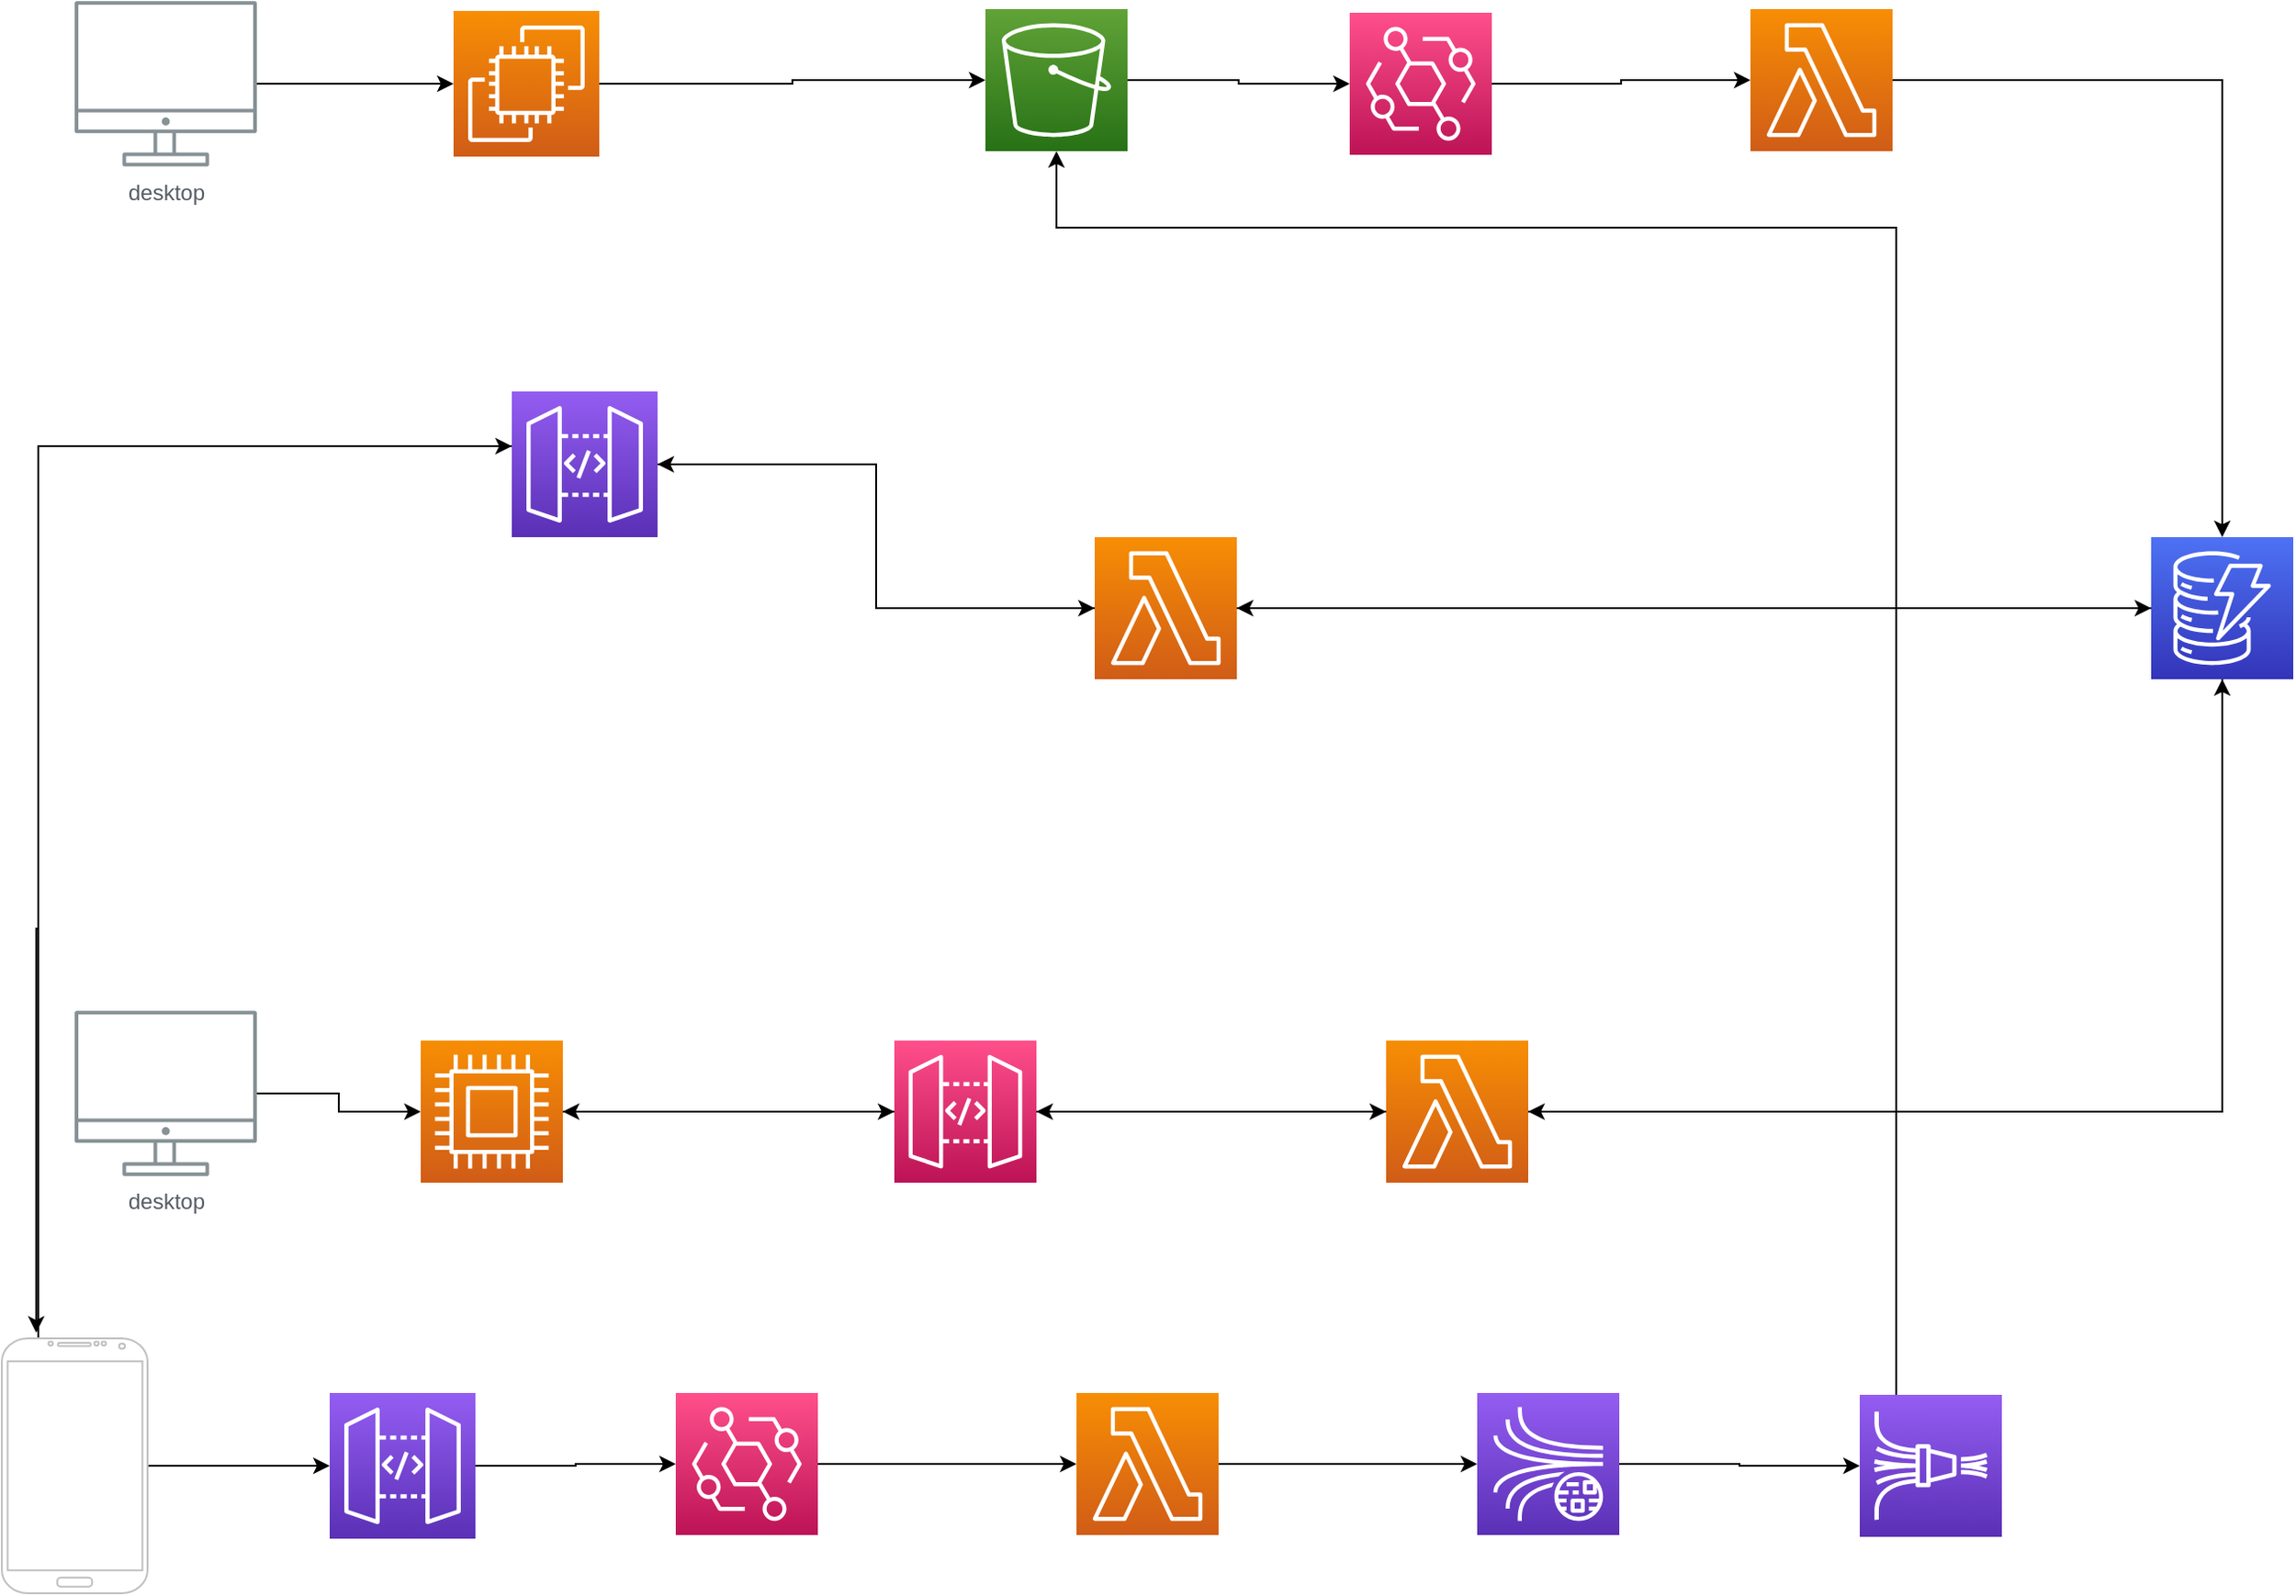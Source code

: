 <mxfile version="20.2.7" type="github">
  <diagram id="wpCsVwrXze9DM9cZUNx6" name="Page-1">
    <mxGraphModel dx="1977" dy="1325" grid="1" gridSize="10" guides="1" tooltips="1" connect="1" arrows="1" fold="1" page="1" pageScale="1" pageWidth="827" pageHeight="1169" math="0" shadow="0">
      <root>
        <mxCell id="0" />
        <mxCell id="1" parent="0" />
        <mxCell id="eFmd0yMeyO84dBF1QFrR-15" style="edgeStyle=orthogonalEdgeStyle;rounded=0;orthogonalLoop=1;jettySize=auto;html=1;entryX=0;entryY=0.5;entryDx=0;entryDy=0;entryPerimeter=0;" edge="1" parent="1" source="eFmd0yMeyO84dBF1QFrR-1" target="eFmd0yMeyO84dBF1QFrR-2">
          <mxGeometry relative="1" as="geometry" />
        </mxCell>
        <mxCell id="eFmd0yMeyO84dBF1QFrR-1" value="" style="sketch=0;points=[[0,0,0],[0.25,0,0],[0.5,0,0],[0.75,0,0],[1,0,0],[0,1,0],[0.25,1,0],[0.5,1,0],[0.75,1,0],[1,1,0],[0,0.25,0],[0,0.5,0],[0,0.75,0],[1,0.25,0],[1,0.5,0],[1,0.75,0]];outlineConnect=0;fontColor=#232F3E;gradientColor=#F78E04;gradientDirection=north;fillColor=#D05C17;strokeColor=#ffffff;dashed=0;verticalLabelPosition=bottom;verticalAlign=top;align=center;html=1;fontSize=12;fontStyle=0;aspect=fixed;shape=mxgraph.aws4.resourceIcon;resIcon=mxgraph.aws4.ec2;" vertex="1" parent="1">
          <mxGeometry x="278" y="81" width="80" height="80" as="geometry" />
        </mxCell>
        <mxCell id="eFmd0yMeyO84dBF1QFrR-16" style="edgeStyle=orthogonalEdgeStyle;rounded=0;orthogonalLoop=1;jettySize=auto;html=1;entryX=0;entryY=0.5;entryDx=0;entryDy=0;entryPerimeter=0;" edge="1" parent="1" source="eFmd0yMeyO84dBF1QFrR-2" target="eFmd0yMeyO84dBF1QFrR-11">
          <mxGeometry relative="1" as="geometry" />
        </mxCell>
        <mxCell id="eFmd0yMeyO84dBF1QFrR-2" value="" style="sketch=0;points=[[0,0,0],[0.25,0,0],[0.5,0,0],[0.75,0,0],[1,0,0],[0,1,0],[0.25,1,0],[0.5,1,0],[0.75,1,0],[1,1,0],[0,0.25,0],[0,0.5,0],[0,0.75,0],[1,0.25,0],[1,0.5,0],[1,0.75,0]];outlineConnect=0;fontColor=#232F3E;gradientColor=#60A337;gradientDirection=north;fillColor=#277116;strokeColor=#ffffff;dashed=0;verticalLabelPosition=bottom;verticalAlign=top;align=center;html=1;fontSize=12;fontStyle=0;aspect=fixed;shape=mxgraph.aws4.resourceIcon;resIcon=mxgraph.aws4.s3;" vertex="1" parent="1">
          <mxGeometry x="570" y="80" width="78" height="78" as="geometry" />
        </mxCell>
        <mxCell id="eFmd0yMeyO84dBF1QFrR-18" style="edgeStyle=orthogonalEdgeStyle;rounded=0;orthogonalLoop=1;jettySize=auto;html=1;entryX=0.5;entryY=0;entryDx=0;entryDy=0;entryPerimeter=0;" edge="1" parent="1" source="eFmd0yMeyO84dBF1QFrR-3" target="eFmd0yMeyO84dBF1QFrR-4">
          <mxGeometry relative="1" as="geometry" />
        </mxCell>
        <mxCell id="eFmd0yMeyO84dBF1QFrR-3" value="" style="sketch=0;points=[[0,0,0],[0.25,0,0],[0.5,0,0],[0.75,0,0],[1,0,0],[0,1,0],[0.25,1,0],[0.5,1,0],[0.75,1,0],[1,1,0],[0,0.25,0],[0,0.5,0],[0,0.75,0],[1,0.25,0],[1,0.5,0],[1,0.75,0]];outlineConnect=0;fontColor=#232F3E;gradientColor=#F78E04;gradientDirection=north;fillColor=#D05C17;strokeColor=#ffffff;dashed=0;verticalLabelPosition=bottom;verticalAlign=top;align=center;html=1;fontSize=12;fontStyle=0;aspect=fixed;shape=mxgraph.aws4.resourceIcon;resIcon=mxgraph.aws4.lambda;" vertex="1" parent="1">
          <mxGeometry x="990" y="80" width="78" height="78" as="geometry" />
        </mxCell>
        <mxCell id="eFmd0yMeyO84dBF1QFrR-24" style="edgeStyle=orthogonalEdgeStyle;rounded=0;orthogonalLoop=1;jettySize=auto;html=1;entryX=1;entryY=0.5;entryDx=0;entryDy=0;entryPerimeter=0;exitX=0.5;exitY=1;exitDx=0;exitDy=0;exitPerimeter=0;" edge="1" parent="1" source="eFmd0yMeyO84dBF1QFrR-4" target="eFmd0yMeyO84dBF1QFrR-9">
          <mxGeometry relative="1" as="geometry" />
        </mxCell>
        <mxCell id="eFmd0yMeyO84dBF1QFrR-40" style="edgeStyle=orthogonalEdgeStyle;rounded=0;orthogonalLoop=1;jettySize=auto;html=1;entryX=1;entryY=0.5;entryDx=0;entryDy=0;entryPerimeter=0;" edge="1" parent="1" source="eFmd0yMeyO84dBF1QFrR-4" target="eFmd0yMeyO84dBF1QFrR-6">
          <mxGeometry relative="1" as="geometry" />
        </mxCell>
        <mxCell id="eFmd0yMeyO84dBF1QFrR-4" value="" style="sketch=0;points=[[0,0,0],[0.25,0,0],[0.5,0,0],[0.75,0,0],[1,0,0],[0,1,0],[0.25,1,0],[0.5,1,0],[0.75,1,0],[1,1,0],[0,0.25,0],[0,0.5,0],[0,0.75,0],[1,0.25,0],[1,0.5,0],[1,0.75,0]];outlineConnect=0;fontColor=#232F3E;gradientColor=#4D72F3;gradientDirection=north;fillColor=#3334B9;strokeColor=#ffffff;dashed=0;verticalLabelPosition=bottom;verticalAlign=top;align=center;html=1;fontSize=12;fontStyle=0;aspect=fixed;shape=mxgraph.aws4.resourceIcon;resIcon=mxgraph.aws4.dynamodb;" vertex="1" parent="1">
          <mxGeometry x="1210" y="370" width="78" height="78" as="geometry" />
        </mxCell>
        <mxCell id="eFmd0yMeyO84dBF1QFrR-34" style="edgeStyle=orthogonalEdgeStyle;rounded=0;orthogonalLoop=1;jettySize=auto;html=1;entryX=0;entryY=0.5;entryDx=0;entryDy=0;entryPerimeter=0;" edge="1" parent="1" source="eFmd0yMeyO84dBF1QFrR-5" target="eFmd0yMeyO84dBF1QFrR-6">
          <mxGeometry relative="1" as="geometry" />
        </mxCell>
        <mxCell id="eFmd0yMeyO84dBF1QFrR-46" style="edgeStyle=orthogonalEdgeStyle;rounded=0;orthogonalLoop=1;jettySize=auto;html=1;entryX=0.236;entryY=-0.022;entryDx=0;entryDy=0;entryPerimeter=0;" edge="1" parent="1" source="eFmd0yMeyO84dBF1QFrR-5" target="eFmd0yMeyO84dBF1QFrR-38">
          <mxGeometry relative="1" as="geometry">
            <Array as="points">
              <mxPoint x="50" y="320" />
              <mxPoint x="50" y="585" />
            </Array>
          </mxGeometry>
        </mxCell>
        <mxCell id="eFmd0yMeyO84dBF1QFrR-5" value="" style="sketch=0;points=[[0,0,0],[0.25,0,0],[0.5,0,0],[0.75,0,0],[1,0,0],[0,1,0],[0.25,1,0],[0.5,1,0],[0.75,1,0],[1,1,0],[0,0.25,0],[0,0.5,0],[0,0.75,0],[1,0.25,0],[1,0.5,0],[1,0.75,0]];outlineConnect=0;fontColor=#232F3E;gradientColor=#945DF2;gradientDirection=north;fillColor=#5A30B5;strokeColor=#ffffff;dashed=0;verticalLabelPosition=bottom;verticalAlign=top;align=center;html=1;fontSize=12;fontStyle=0;aspect=fixed;shape=mxgraph.aws4.resourceIcon;resIcon=mxgraph.aws4.api_gateway;" vertex="1" parent="1">
          <mxGeometry x="310" y="290" width="80" height="80" as="geometry" />
        </mxCell>
        <mxCell id="eFmd0yMeyO84dBF1QFrR-35" style="edgeStyle=orthogonalEdgeStyle;rounded=0;orthogonalLoop=1;jettySize=auto;html=1;" edge="1" parent="1" source="eFmd0yMeyO84dBF1QFrR-6" target="eFmd0yMeyO84dBF1QFrR-4">
          <mxGeometry relative="1" as="geometry" />
        </mxCell>
        <mxCell id="eFmd0yMeyO84dBF1QFrR-41" style="edgeStyle=orthogonalEdgeStyle;rounded=0;orthogonalLoop=1;jettySize=auto;html=1;entryX=1;entryY=0.5;entryDx=0;entryDy=0;entryPerimeter=0;" edge="1" parent="1" source="eFmd0yMeyO84dBF1QFrR-6" target="eFmd0yMeyO84dBF1QFrR-5">
          <mxGeometry relative="1" as="geometry" />
        </mxCell>
        <mxCell id="eFmd0yMeyO84dBF1QFrR-6" value="" style="sketch=0;points=[[0,0,0],[0.25,0,0],[0.5,0,0],[0.75,0,0],[1,0,0],[0,1,0],[0.25,1,0],[0.5,1,0],[0.75,1,0],[1,1,0],[0,0.25,0],[0,0.5,0],[0,0.75,0],[1,0.25,0],[1,0.5,0],[1,0.75,0]];outlineConnect=0;fontColor=#232F3E;gradientColor=#F78E04;gradientDirection=north;fillColor=#D05C17;strokeColor=#ffffff;dashed=0;verticalLabelPosition=bottom;verticalAlign=top;align=center;html=1;fontSize=12;fontStyle=0;aspect=fixed;shape=mxgraph.aws4.resourceIcon;resIcon=mxgraph.aws4.lambda;" vertex="1" parent="1">
          <mxGeometry x="630" y="370" width="78" height="78" as="geometry" />
        </mxCell>
        <mxCell id="eFmd0yMeyO84dBF1QFrR-19" style="edgeStyle=orthogonalEdgeStyle;rounded=0;orthogonalLoop=1;jettySize=auto;html=1;" edge="1" parent="1" source="eFmd0yMeyO84dBF1QFrR-7" target="eFmd0yMeyO84dBF1QFrR-10">
          <mxGeometry relative="1" as="geometry" />
        </mxCell>
        <mxCell id="eFmd0yMeyO84dBF1QFrR-7" value="" style="sketch=0;points=[[0,0,0],[0.25,0,0],[0.5,0,0],[0.75,0,0],[1,0,0],[0,1,0],[0.25,1,0],[0.5,1,0],[0.75,1,0],[1,1,0],[0,0.25,0],[0,0.5,0],[0,0.75,0],[1,0.25,0],[1,0.5,0],[1,0.75,0]];outlineConnect=0;fontColor=#232F3E;gradientColor=#F78E04;gradientDirection=north;fillColor=#D05C17;strokeColor=#ffffff;dashed=0;verticalLabelPosition=bottom;verticalAlign=top;align=center;html=1;fontSize=12;fontStyle=0;aspect=fixed;shape=mxgraph.aws4.resourceIcon;resIcon=mxgraph.aws4.compute;" vertex="1" parent="1">
          <mxGeometry x="260" y="646.5" width="78" height="78" as="geometry" />
        </mxCell>
        <mxCell id="eFmd0yMeyO84dBF1QFrR-21" style="edgeStyle=orthogonalEdgeStyle;rounded=0;orthogonalLoop=1;jettySize=auto;html=1;" edge="1" parent="1" source="eFmd0yMeyO84dBF1QFrR-9" target="eFmd0yMeyO84dBF1QFrR-4">
          <mxGeometry relative="1" as="geometry" />
        </mxCell>
        <mxCell id="eFmd0yMeyO84dBF1QFrR-23" style="edgeStyle=orthogonalEdgeStyle;rounded=0;orthogonalLoop=1;jettySize=auto;html=1;" edge="1" parent="1" source="eFmd0yMeyO84dBF1QFrR-9" target="eFmd0yMeyO84dBF1QFrR-10">
          <mxGeometry relative="1" as="geometry" />
        </mxCell>
        <mxCell id="eFmd0yMeyO84dBF1QFrR-9" value="" style="sketch=0;points=[[0,0,0],[0.25,0,0],[0.5,0,0],[0.75,0,0],[1,0,0],[0,1,0],[0.25,1,0],[0.5,1,0],[0.75,1,0],[1,1,0],[0,0.25,0],[0,0.5,0],[0,0.75,0],[1,0.25,0],[1,0.5,0],[1,0.75,0]];outlineConnect=0;fontColor=#232F3E;gradientColor=#F78E04;gradientDirection=north;fillColor=#D05C17;strokeColor=#ffffff;dashed=0;verticalLabelPosition=bottom;verticalAlign=top;align=center;html=1;fontSize=12;fontStyle=0;aspect=fixed;shape=mxgraph.aws4.resourceIcon;resIcon=mxgraph.aws4.lambda;" vertex="1" parent="1">
          <mxGeometry x="790" y="646.5" width="78" height="78" as="geometry" />
        </mxCell>
        <mxCell id="eFmd0yMeyO84dBF1QFrR-20" style="edgeStyle=orthogonalEdgeStyle;rounded=0;orthogonalLoop=1;jettySize=auto;html=1;entryX=0;entryY=0.5;entryDx=0;entryDy=0;entryPerimeter=0;" edge="1" parent="1" source="eFmd0yMeyO84dBF1QFrR-10" target="eFmd0yMeyO84dBF1QFrR-9">
          <mxGeometry relative="1" as="geometry" />
        </mxCell>
        <mxCell id="eFmd0yMeyO84dBF1QFrR-25" style="edgeStyle=orthogonalEdgeStyle;rounded=0;orthogonalLoop=1;jettySize=auto;html=1;" edge="1" parent="1" source="eFmd0yMeyO84dBF1QFrR-10" target="eFmd0yMeyO84dBF1QFrR-7">
          <mxGeometry relative="1" as="geometry" />
        </mxCell>
        <mxCell id="eFmd0yMeyO84dBF1QFrR-10" value="" style="sketch=0;points=[[0,0,0],[0.25,0,0],[0.5,0,0],[0.75,0,0],[1,0,0],[0,1,0],[0.25,1,0],[0.5,1,0],[0.75,1,0],[1,1,0],[0,0.25,0],[0,0.5,0],[0,0.75,0],[1,0.25,0],[1,0.5,0],[1,0.75,0]];outlineConnect=0;fontColor=#232F3E;gradientColor=#FF4F8B;gradientDirection=north;fillColor=#BC1356;strokeColor=#ffffff;dashed=0;verticalLabelPosition=bottom;verticalAlign=top;align=center;html=1;fontSize=12;fontStyle=0;aspect=fixed;shape=mxgraph.aws4.resourceIcon;resIcon=mxgraph.aws4.api_gateway;" vertex="1" parent="1">
          <mxGeometry x="520" y="646.5" width="78" height="78" as="geometry" />
        </mxCell>
        <mxCell id="eFmd0yMeyO84dBF1QFrR-17" style="edgeStyle=orthogonalEdgeStyle;rounded=0;orthogonalLoop=1;jettySize=auto;html=1;entryX=0;entryY=0.5;entryDx=0;entryDy=0;entryPerimeter=0;" edge="1" parent="1" source="eFmd0yMeyO84dBF1QFrR-11" target="eFmd0yMeyO84dBF1QFrR-3">
          <mxGeometry relative="1" as="geometry" />
        </mxCell>
        <mxCell id="eFmd0yMeyO84dBF1QFrR-11" value="" style="sketch=0;points=[[0,0,0],[0.25,0,0],[0.5,0,0],[0.75,0,0],[1,0,0],[0,1,0],[0.25,1,0],[0.5,1,0],[0.75,1,0],[1,1,0],[0,0.25,0],[0,0.5,0],[0,0.75,0],[1,0.25,0],[1,0.5,0],[1,0.75,0]];outlineConnect=0;fontColor=#232F3E;gradientColor=#FF4F8B;gradientDirection=north;fillColor=#BC1356;strokeColor=#ffffff;dashed=0;verticalLabelPosition=bottom;verticalAlign=top;align=center;html=1;fontSize=12;fontStyle=0;aspect=fixed;shape=mxgraph.aws4.resourceIcon;resIcon=mxgraph.aws4.eventbridge;" vertex="1" parent="1">
          <mxGeometry x="770" y="82" width="78" height="78" as="geometry" />
        </mxCell>
        <mxCell id="eFmd0yMeyO84dBF1QFrR-26" style="edgeStyle=orthogonalEdgeStyle;rounded=0;orthogonalLoop=1;jettySize=auto;html=1;" edge="1" parent="1" source="eFmd0yMeyO84dBF1QFrR-12" target="eFmd0yMeyO84dBF1QFrR-13">
          <mxGeometry relative="1" as="geometry" />
        </mxCell>
        <mxCell id="eFmd0yMeyO84dBF1QFrR-12" value="" style="sketch=0;points=[[0,0,0],[0.25,0,0],[0.5,0,0],[0.75,0,0],[1,0,0],[0,1,0],[0.25,1,0],[0.5,1,0],[0.75,1,0],[1,1,0],[0,0.25,0],[0,0.5,0],[0,0.75,0],[1,0.25,0],[1,0.5,0],[1,0.75,0]];outlineConnect=0;fontColor=#232F3E;gradientColor=#945DF2;gradientDirection=north;fillColor=#5A30B5;strokeColor=#ffffff;dashed=0;verticalLabelPosition=bottom;verticalAlign=top;align=center;html=1;fontSize=12;fontStyle=0;aspect=fixed;shape=mxgraph.aws4.resourceIcon;resIcon=mxgraph.aws4.api_gateway;" vertex="1" parent="1">
          <mxGeometry x="210" y="840" width="80" height="80" as="geometry" />
        </mxCell>
        <mxCell id="eFmd0yMeyO84dBF1QFrR-27" style="edgeStyle=orthogonalEdgeStyle;rounded=0;orthogonalLoop=1;jettySize=auto;html=1;entryX=0;entryY=0.5;entryDx=0;entryDy=0;entryPerimeter=0;" edge="1" parent="1" source="eFmd0yMeyO84dBF1QFrR-13" target="eFmd0yMeyO84dBF1QFrR-14">
          <mxGeometry relative="1" as="geometry" />
        </mxCell>
        <mxCell id="eFmd0yMeyO84dBF1QFrR-13" value="" style="sketch=0;points=[[0,0,0],[0.25,0,0],[0.5,0,0],[0.75,0,0],[1,0,0],[0,1,0],[0.25,1,0],[0.5,1,0],[0.75,1,0],[1,1,0],[0,0.25,0],[0,0.5,0],[0,0.75,0],[1,0.25,0],[1,0.5,0],[1,0.75,0]];outlineConnect=0;fontColor=#232F3E;gradientColor=#FF4F8B;gradientDirection=north;fillColor=#BC1356;strokeColor=#ffffff;dashed=0;verticalLabelPosition=bottom;verticalAlign=top;align=center;html=1;fontSize=12;fontStyle=0;aspect=fixed;shape=mxgraph.aws4.resourceIcon;resIcon=mxgraph.aws4.eventbridge;" vertex="1" parent="1">
          <mxGeometry x="400" y="840" width="78" height="78" as="geometry" />
        </mxCell>
        <mxCell id="eFmd0yMeyO84dBF1QFrR-29" style="edgeStyle=orthogonalEdgeStyle;rounded=0;orthogonalLoop=1;jettySize=auto;html=1;" edge="1" parent="1" source="eFmd0yMeyO84dBF1QFrR-14" target="eFmd0yMeyO84dBF1QFrR-28">
          <mxGeometry relative="1" as="geometry" />
        </mxCell>
        <mxCell id="eFmd0yMeyO84dBF1QFrR-14" value="" style="sketch=0;points=[[0,0,0],[0.25,0,0],[0.5,0,0],[0.75,0,0],[1,0,0],[0,1,0],[0.25,1,0],[0.5,1,0],[0.75,1,0],[1,1,0],[0,0.25,0],[0,0.5,0],[0,0.75,0],[1,0.25,0],[1,0.5,0],[1,0.75,0]];outlineConnect=0;fontColor=#232F3E;gradientColor=#F78E04;gradientDirection=north;fillColor=#D05C17;strokeColor=#ffffff;dashed=0;verticalLabelPosition=bottom;verticalAlign=top;align=center;html=1;fontSize=12;fontStyle=0;aspect=fixed;shape=mxgraph.aws4.resourceIcon;resIcon=mxgraph.aws4.lambda;" vertex="1" parent="1">
          <mxGeometry x="620" y="840" width="78" height="78" as="geometry" />
        </mxCell>
        <mxCell id="eFmd0yMeyO84dBF1QFrR-32" style="edgeStyle=orthogonalEdgeStyle;rounded=0;orthogonalLoop=1;jettySize=auto;html=1;entryX=0;entryY=0.5;entryDx=0;entryDy=0;entryPerimeter=0;" edge="1" parent="1" source="eFmd0yMeyO84dBF1QFrR-28" target="eFmd0yMeyO84dBF1QFrR-31">
          <mxGeometry relative="1" as="geometry" />
        </mxCell>
        <mxCell id="eFmd0yMeyO84dBF1QFrR-28" value="" style="sketch=0;points=[[0,0,0],[0.25,0,0],[0.5,0,0],[0.75,0,0],[1,0,0],[0,1,0],[0.25,1,0],[0.5,1,0],[0.75,1,0],[1,1,0],[0,0.25,0],[0,0.5,0],[0,0.75,0],[1,0.25,0],[1,0.5,0],[1,0.75,0]];outlineConnect=0;fontColor=#232F3E;gradientColor=#945DF2;gradientDirection=north;fillColor=#5A30B5;strokeColor=#ffffff;dashed=0;verticalLabelPosition=bottom;verticalAlign=top;align=center;html=1;fontSize=12;fontStyle=0;aspect=fixed;shape=mxgraph.aws4.resourceIcon;resIcon=mxgraph.aws4.kinesis_data_streams;" vertex="1" parent="1">
          <mxGeometry x="840" y="840" width="78" height="78" as="geometry" />
        </mxCell>
        <mxCell id="eFmd0yMeyO84dBF1QFrR-45" style="edgeStyle=orthogonalEdgeStyle;rounded=0;orthogonalLoop=1;jettySize=auto;html=1;entryX=0.5;entryY=1;entryDx=0;entryDy=0;entryPerimeter=0;" edge="1" parent="1" source="eFmd0yMeyO84dBF1QFrR-31" target="eFmd0yMeyO84dBF1QFrR-2">
          <mxGeometry relative="1" as="geometry">
            <Array as="points">
              <mxPoint x="1070" y="200" />
              <mxPoint x="609" y="200" />
            </Array>
          </mxGeometry>
        </mxCell>
        <mxCell id="eFmd0yMeyO84dBF1QFrR-31" value="" style="sketch=0;points=[[0,0,0],[0.25,0,0],[0.5,0,0],[0.75,0,0],[1,0,0],[0,1,0],[0.25,1,0],[0.5,1,0],[0.75,1,0],[1,1,0],[0,0.25,0],[0,0.5,0],[0,0.75,0],[1,0.25,0],[1,0.5,0],[1,0.75,0]];outlineConnect=0;fontColor=#232F3E;gradientColor=#945DF2;gradientDirection=north;fillColor=#5A30B5;strokeColor=#ffffff;dashed=0;verticalLabelPosition=bottom;verticalAlign=top;align=center;html=1;fontSize=12;fontStyle=0;aspect=fixed;shape=mxgraph.aws4.resourceIcon;resIcon=mxgraph.aws4.kinesis_data_firehose;" vertex="1" parent="1">
          <mxGeometry x="1050" y="841" width="78" height="78" as="geometry" />
        </mxCell>
        <mxCell id="eFmd0yMeyO84dBF1QFrR-37" style="edgeStyle=orthogonalEdgeStyle;rounded=0;orthogonalLoop=1;jettySize=auto;html=1;entryX=0;entryY=0.5;entryDx=0;entryDy=0;entryPerimeter=0;" edge="1" parent="1" source="eFmd0yMeyO84dBF1QFrR-36" target="eFmd0yMeyO84dBF1QFrR-1">
          <mxGeometry relative="1" as="geometry" />
        </mxCell>
        <mxCell id="eFmd0yMeyO84dBF1QFrR-36" value="desktop" style="sketch=0;outlineConnect=0;gradientColor=none;fontColor=#545B64;strokeColor=none;fillColor=#879196;dashed=0;verticalLabelPosition=bottom;verticalAlign=top;align=center;html=1;fontSize=12;fontStyle=0;aspect=fixed;shape=mxgraph.aws4.illustration_desktop;pointerEvents=1" vertex="1" parent="1">
          <mxGeometry x="70" y="75.5" width="100" height="91" as="geometry" />
        </mxCell>
        <mxCell id="eFmd0yMeyO84dBF1QFrR-39" style="edgeStyle=orthogonalEdgeStyle;rounded=0;orthogonalLoop=1;jettySize=auto;html=1;entryX=0;entryY=0.5;entryDx=0;entryDy=0;entryPerimeter=0;" edge="1" parent="1" source="eFmd0yMeyO84dBF1QFrR-38" target="eFmd0yMeyO84dBF1QFrR-12">
          <mxGeometry relative="1" as="geometry" />
        </mxCell>
        <mxCell id="eFmd0yMeyO84dBF1QFrR-44" style="edgeStyle=orthogonalEdgeStyle;rounded=0;orthogonalLoop=1;jettySize=auto;html=1;" edge="1" parent="1" source="eFmd0yMeyO84dBF1QFrR-38" target="eFmd0yMeyO84dBF1QFrR-5">
          <mxGeometry relative="1" as="geometry">
            <Array as="points">
              <mxPoint x="50" y="320" />
            </Array>
          </mxGeometry>
        </mxCell>
        <mxCell id="eFmd0yMeyO84dBF1QFrR-38" value="" style="verticalLabelPosition=bottom;verticalAlign=top;html=1;shadow=0;dashed=0;strokeWidth=1;shape=mxgraph.android.phone2;strokeColor=#c0c0c0;" vertex="1" parent="1">
          <mxGeometry x="30" y="810" width="80" height="140" as="geometry" />
        </mxCell>
        <mxCell id="eFmd0yMeyO84dBF1QFrR-48" style="edgeStyle=orthogonalEdgeStyle;rounded=0;orthogonalLoop=1;jettySize=auto;html=1;entryX=0;entryY=0.5;entryDx=0;entryDy=0;entryPerimeter=0;" edge="1" parent="1" source="eFmd0yMeyO84dBF1QFrR-47" target="eFmd0yMeyO84dBF1QFrR-7">
          <mxGeometry relative="1" as="geometry">
            <mxPoint x="160" y="560.0" as="targetPoint" />
          </mxGeometry>
        </mxCell>
        <mxCell id="eFmd0yMeyO84dBF1QFrR-47" value="desktop" style="sketch=0;outlineConnect=0;gradientColor=none;fontColor=#545B64;strokeColor=none;fillColor=#879196;dashed=0;verticalLabelPosition=bottom;verticalAlign=top;align=center;html=1;fontSize=12;fontStyle=0;aspect=fixed;shape=mxgraph.aws4.illustration_desktop;pointerEvents=1" vertex="1" parent="1">
          <mxGeometry x="70" y="630" width="100" height="91" as="geometry" />
        </mxCell>
      </root>
    </mxGraphModel>
  </diagram>
</mxfile>
